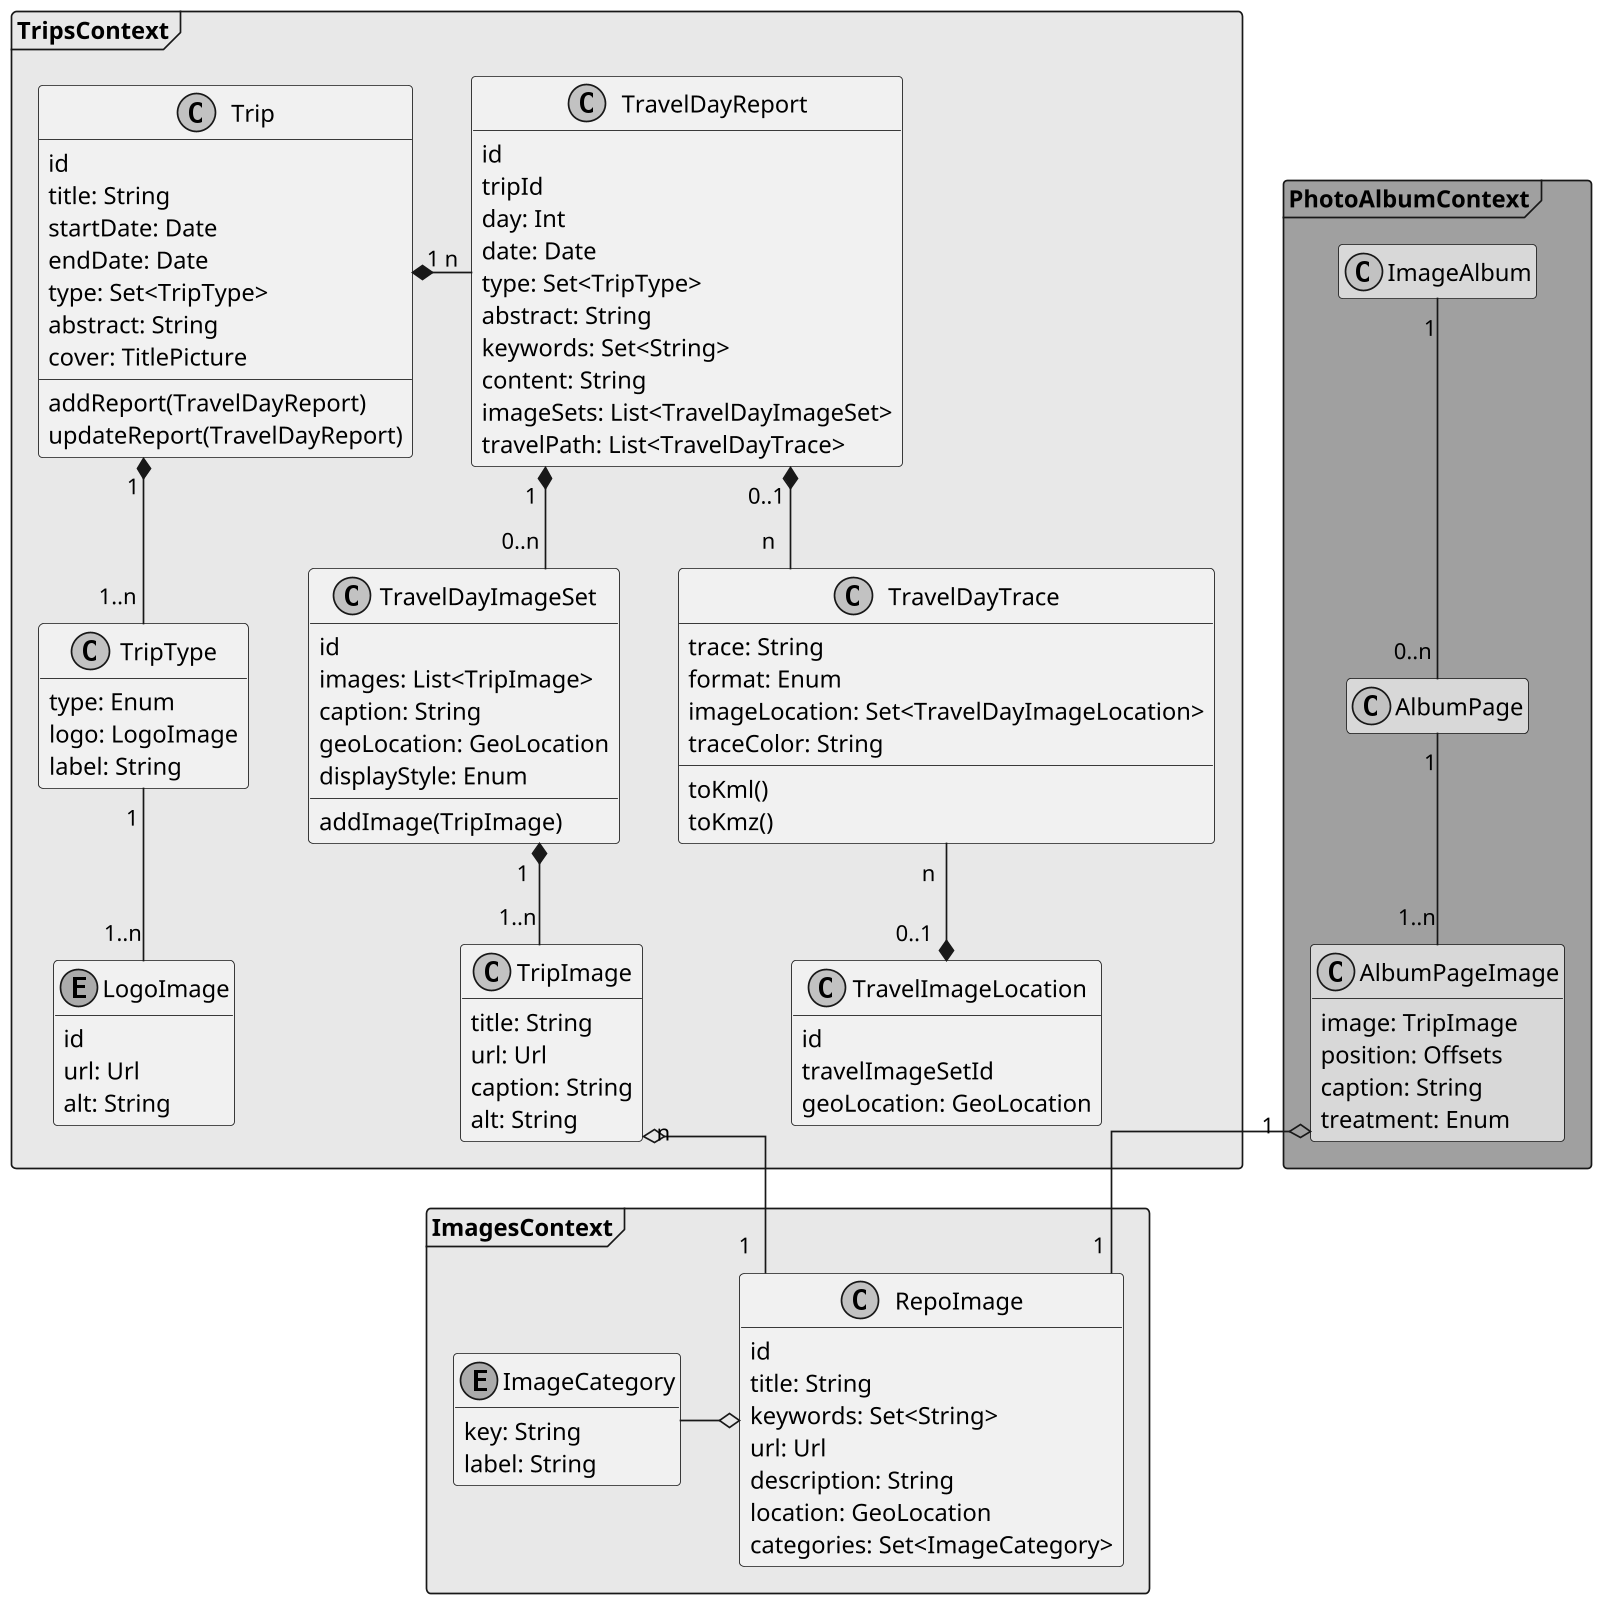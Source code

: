 @startuml

scale 1600 width
hide footbox
hide empty description
hide empty members
skinparam monochrome true
skinparam linetype ortho
allowmixing

frame TripsContext #e8e8e8 {
    class Trip {
       id
       title: String
       startDate: Date
       endDate: Date
       type: Set<TripType>
       abstract: String
       cover: TitlePicture

       addReport(TravelDayReport)
       updateReport(TravelDayReport)
    }

    class TravelDayReport {
       id
       tripId
       day: Int
       date: Date
       type: Set<TripType>
       abstract: String
       keywords: Set<String>
       content: String
       imageSets: List<TravelDayImageSet>
       travelPath: List<TravelDayTrace>
    }

    class TravelDayTrace {
       trace: String
       format: Enum
       imageLocation: Set<TravelDayImageLocation>
       traceColor: String
       toKml()
       toKmz()
    }

    class TravelImageLocation {
       id
       travelImageSetId
       geoLocation: GeoLocation
    }

    class TripType {
       type: Enum
       logo: LogoImage
       label: String
    }

    enum LogoImage {
       id
       url: Url
       alt: String
    }
    class TripImage {
       title: String
       url: Url
       caption: String
       alt: String
    }

    class TravelDayImageSet {
       id
       images: List<TripImage>
       caption: String
       geoLocation: GeoLocation
       displayStyle: Enum
       addImage(TripImage)
    }
}

frame ImagesContext #e8e8e8 {
    class RepoImage {
       id
       title: String
       keywords: Set<String>
       url: Url
       description: String
       location: GeoLocation
       categories: Set<ImageCategory>
    }


    enum ImageCategory {
       key: String
       label: String
    }
}

frame PhotoAlbumContext #a0a0a0 {
    class ImageAlbum #d8d8d8
    class AlbumPage #d8d8d8
    class AlbumPageImage #d8d8d8 {
        image: TripImage
        position: Offsets
        caption: String
        treatment: Enum
    }
}

TripType "1 " -- "1..n" LogoImage
Trip "1" *-right- "n" TravelDayReport
Trip "1" *-- "1..n " TripType

TravelDayReport "1" *-- "0..n  " TravelDayImageSet
TravelDayImageSet "1   " *-- "1..n"  TripImage
TripImage "n  " o-- "1" RepoImage
TravelDayReport "0..1  " *-- "n" TravelDayTrace
TravelImageLocation "0..1  " *-u- "n  " TravelDayTrace

RepoImage o-left- ImageCategory
AlbumPageImage "1    " o-- "1    " RepoImage
AlbumPage "1" -- "1..n" AlbumPageImage
ImageAlbum "1" -- "0..n" AlbumPage
@enduml

